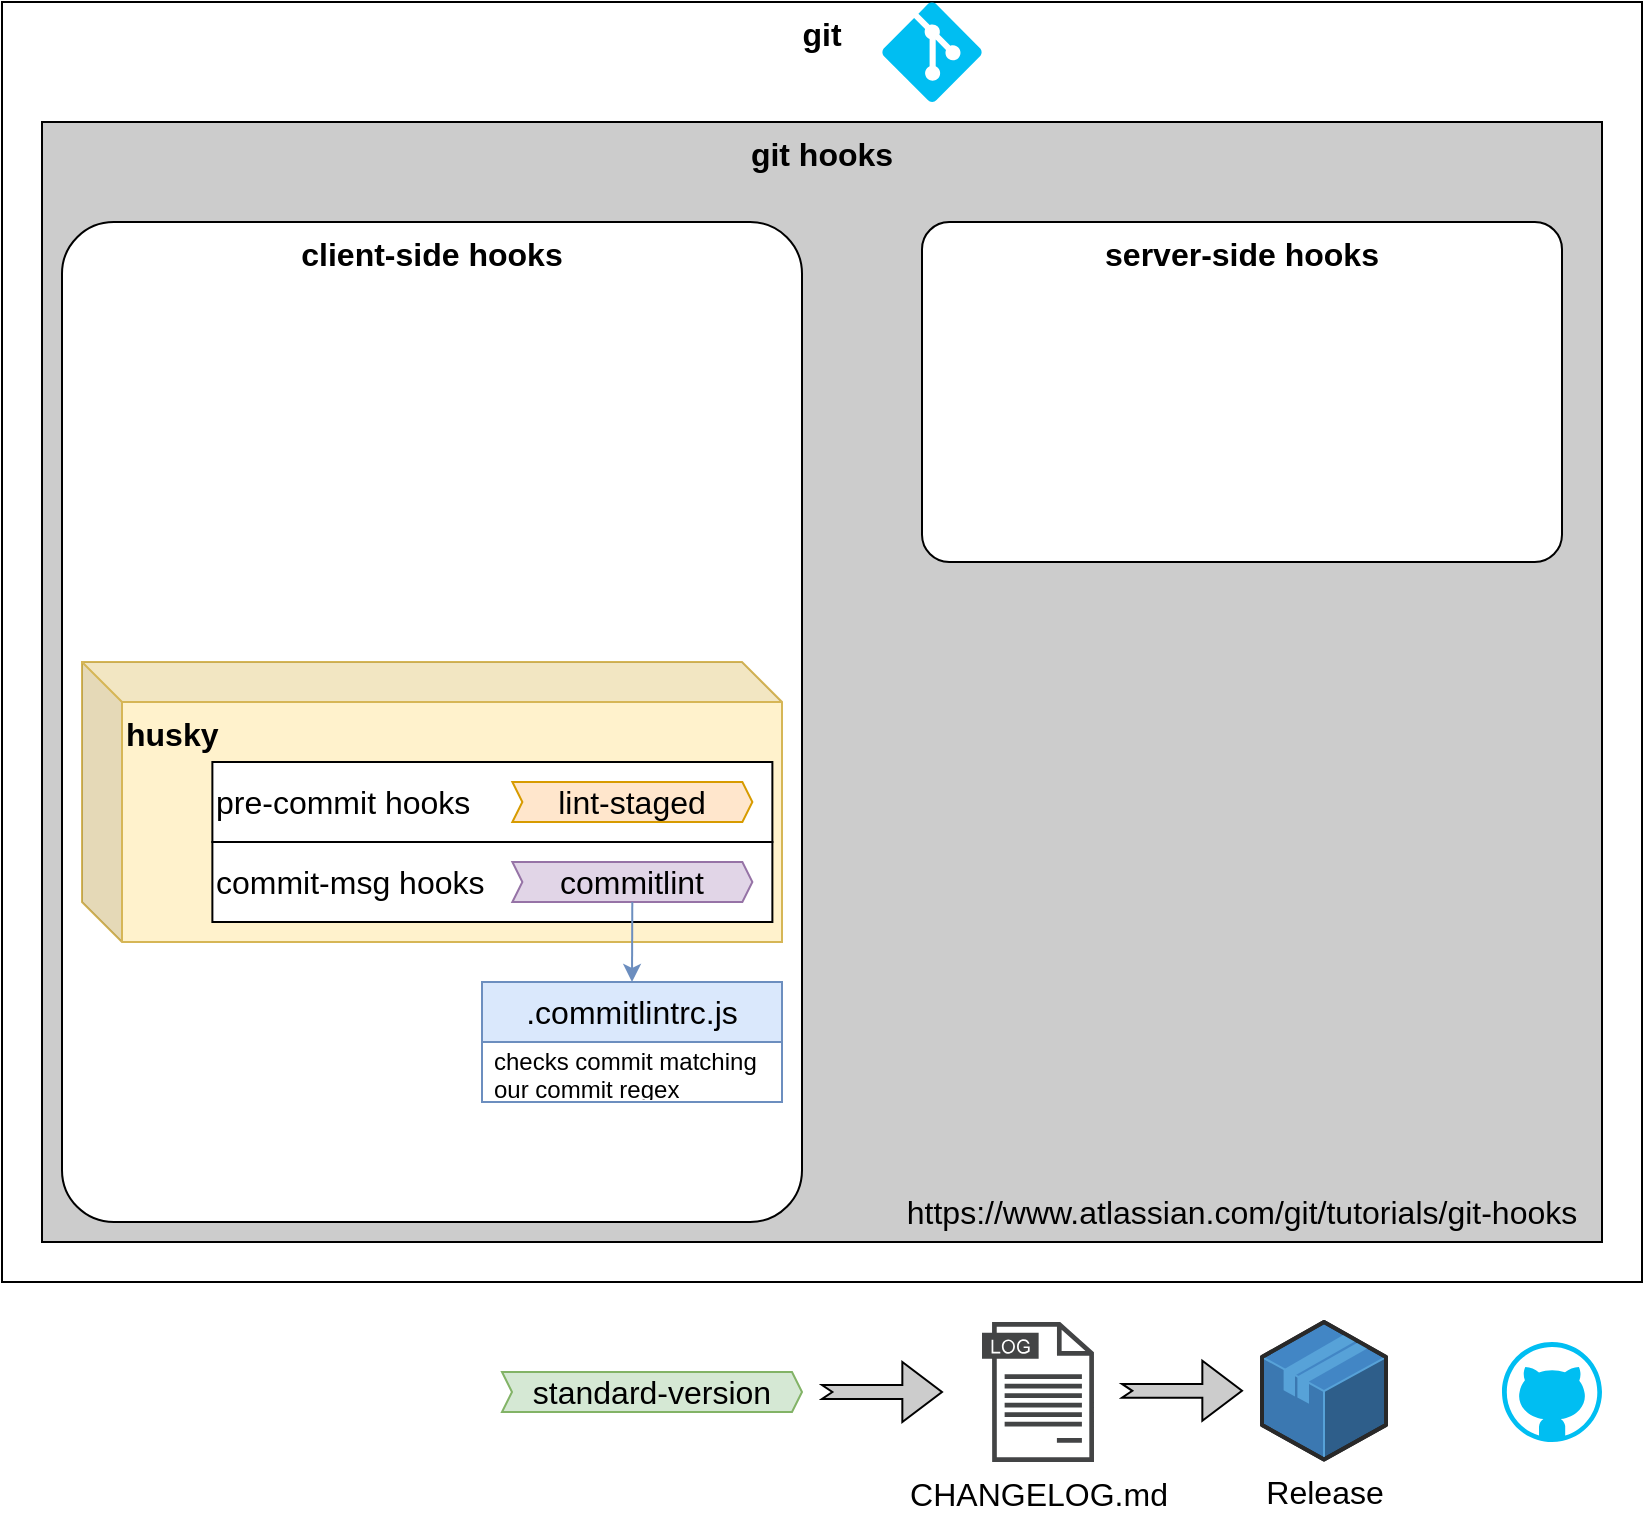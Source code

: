 <mxfile>
    <diagram id="O70tG3vJ-LUWQw6KVbQe" name="Page-1">
        <mxGraphModel dx="1884" dy="816" grid="1" gridSize="10" guides="1" tooltips="1" connect="1" arrows="1" fold="1" page="1" pageScale="1" pageWidth="1169" pageHeight="1654" math="0" shadow="0">
            <root>
                <mxCell id="0"/>
                <mxCell id="1" parent="0"/>
                <mxCell id="2" value="git" style="rounded=0;whiteSpace=wrap;html=1;verticalAlign=top;fontSize=16;fontStyle=1" parent="1" vertex="1">
                    <mxGeometry x="170" y="10" width="820" height="640" as="geometry"/>
                </mxCell>
                <mxCell id="3" value="git hooks" style="rounded=0;whiteSpace=wrap;html=1;fontSize=16;verticalAlign=top;fontStyle=1;fillColor=#CCCCCC;" vertex="1" parent="1">
                    <mxGeometry x="190" y="70" width="780" height="560" as="geometry"/>
                </mxCell>
                <mxCell id="4" value="client-side hooks" style="rounded=1;whiteSpace=wrap;html=1;fontSize=16;verticalAlign=top;fontStyle=1;arcSize=7;" vertex="1" parent="1">
                    <mxGeometry x="200" y="120" width="370" height="500" as="geometry"/>
                </mxCell>
                <mxCell id="5" value="server-side hooks" style="rounded=1;whiteSpace=wrap;html=1;fontSize=16;verticalAlign=top;fontStyle=1;arcSize=8;" vertex="1" parent="1">
                    <mxGeometry x="630" y="120" width="320" height="170" as="geometry"/>
                </mxCell>
                <mxCell id="6" value="" style="shape=image;verticalLabelPosition=bottom;labelBackgroundColor=default;verticalAlign=top;aspect=fixed;imageAspect=0;image=https://miro.medium.com/max/1400/1*B1MvSe4duhojijKURp-DJw.jpeg;" vertex="1" parent="1">
                    <mxGeometry x="214.82" y="150" width="340.37" height="180" as="geometry"/>
                </mxCell>
                <mxCell id="12" value="husky" style="shape=cube;whiteSpace=wrap;html=1;boundedLbl=1;backgroundOutline=1;darkOpacity=0.05;darkOpacity2=0.1;fontSize=16;align=left;verticalAlign=top;fontStyle=1;fillColor=#fff2cc;strokeColor=#d6b656;" vertex="1" parent="1">
                    <mxGeometry x="210" y="340" width="350" height="140" as="geometry"/>
                </mxCell>
                <mxCell id="13" value="" style="group" vertex="1" connectable="0" parent="1">
                    <mxGeometry x="275.19" y="390" width="280" height="80" as="geometry"/>
                </mxCell>
                <mxCell id="7" value="pre-commit hooks" style="rounded=0;whiteSpace=wrap;html=1;fontSize=16;align=left;" vertex="1" parent="13">
                    <mxGeometry width="280" height="40" as="geometry"/>
                </mxCell>
                <mxCell id="8" value="commit-msg hooks" style="rounded=0;whiteSpace=wrap;html=1;fontSize=16;align=left;" vertex="1" parent="13">
                    <mxGeometry y="40" width="280" height="40" as="geometry"/>
                </mxCell>
                <mxCell id="10" value="lint-staged" style="shape=step;perimeter=stepPerimeter;whiteSpace=wrap;html=1;fixedSize=1;fontSize=16;size=5;fillColor=#ffe6cc;strokeColor=#d79b00;" vertex="1" parent="13">
                    <mxGeometry x="150" y="10" width="120" height="20" as="geometry"/>
                </mxCell>
                <mxCell id="11" value="commitlint" style="shape=step;perimeter=stepPerimeter;whiteSpace=wrap;html=1;fixedSize=1;fontSize=16;size=5;fillColor=#e1d5e7;strokeColor=#9673a6;" vertex="1" parent="13">
                    <mxGeometry x="150" y="50" width="120" height="20" as="geometry"/>
                </mxCell>
                <mxCell id="15" value=".commitlintrc.js" style="swimlane;fontStyle=0;childLayout=stackLayout;horizontal=1;startSize=30;horizontalStack=0;resizeParent=1;resizeParentMax=0;resizeLast=0;collapsible=1;marginBottom=0;whiteSpace=wrap;html=1;fontSize=16;fillColor=#dae8fc;strokeColor=#6c8ebf;" vertex="1" parent="1">
                    <mxGeometry x="410" y="500" width="150" height="60" as="geometry"/>
                </mxCell>
                <mxCell id="16" value="checks commit matching our commit regex" style="text;strokeColor=none;fillColor=none;align=left;verticalAlign=middle;spacingLeft=4;spacingRight=4;overflow=hidden;points=[[0,0.5],[1,0.5]];portConstraint=eastwest;rotatable=0;whiteSpace=wrap;html=1;fontSize=12;" vertex="1" parent="15">
                    <mxGeometry y="30" width="150" height="30" as="geometry"/>
                </mxCell>
                <mxCell id="20" style="edgeStyle=none;curved=1;html=1;entryX=0.5;entryY=0;entryDx=0;entryDy=0;fontSize=16;fillColor=#dae8fc;strokeColor=#6c8ebf;" edge="1" parent="1" source="11" target="15">
                    <mxGeometry relative="1" as="geometry"/>
                </mxCell>
                <mxCell id="21" value="" style="verticalLabelPosition=bottom;html=1;verticalAlign=top;align=center;strokeColor=none;fillColor=#00BEF2;shape=mxgraph.azure.github_code;pointerEvents=1;fontSize=12;" vertex="1" parent="1">
                    <mxGeometry x="920" y="680" width="50" height="50" as="geometry"/>
                </mxCell>
                <mxCell id="22" value="" style="verticalLabelPosition=bottom;html=1;verticalAlign=top;align=center;strokeColor=none;fillColor=#00BEF2;shape=mxgraph.azure.git_repository;fontSize=12;" vertex="1" parent="1">
                    <mxGeometry x="610" y="10" width="50" height="50" as="geometry"/>
                </mxCell>
                <mxCell id="24" value="standard-version" style="shape=step;perimeter=stepPerimeter;whiteSpace=wrap;html=1;fixedSize=1;fontSize=16;size=5;fillColor=#d5e8d4;strokeColor=#82b366;" vertex="1" parent="1">
                    <mxGeometry x="420" y="695" width="150" height="20" as="geometry"/>
                </mxCell>
                <mxCell id="25" value="&lt;font style=&quot;font-size: 16px;&quot;&gt;CHANGELOG.md&lt;/font&gt;" style="sketch=0;pointerEvents=1;shadow=0;dashed=0;html=1;strokeColor=none;fillColor=#434445;aspect=fixed;labelPosition=center;verticalLabelPosition=bottom;verticalAlign=top;align=center;outlineConnect=0;shape=mxgraph.vvd.log_files;fontSize=12;" vertex="1" parent="1">
                    <mxGeometry x="660" y="670" width="56" height="70" as="geometry"/>
                </mxCell>
                <mxCell id="26" value="Release" style="verticalLabelPosition=bottom;html=1;verticalAlign=top;strokeWidth=1;align=center;outlineConnect=0;dashed=0;outlineConnect=0;shape=mxgraph.aws3d.application;fillColor=#4286c5;strokeColor=#57A2D8;aspect=fixed;fontSize=16;" vertex="1" parent="1">
                    <mxGeometry x="800" y="670" width="62" height="68.8" as="geometry"/>
                </mxCell>
                <mxCell id="28" value="" style="html=1;shadow=0;dashed=0;align=center;verticalAlign=middle;shape=mxgraph.arrows2.arrow;dy=0.77;dx=19.83;notch=5.17;fontSize=16;fillColor=#CCCCCC;" vertex="1" parent="1">
                    <mxGeometry x="580" y="690" width="60" height="30" as="geometry"/>
                </mxCell>
                <mxCell id="29" value="" style="html=1;shadow=0;dashed=0;align=center;verticalAlign=middle;shape=mxgraph.arrows2.arrow;dy=0.77;dx=19.83;notch=5.17;fontSize=16;fillColor=#CCCCCC;" vertex="1" parent="1">
                    <mxGeometry x="730" y="689.4" width="60" height="30" as="geometry"/>
                </mxCell>
                <mxCell id="30" value="https://www.atlassian.com/git/tutorials/git-hooks" style="text;html=1;strokeColor=none;fillColor=none;align=center;verticalAlign=middle;whiteSpace=wrap;rounded=0;fontSize=16;" vertex="1" parent="1">
                    <mxGeometry x="620" y="600" width="340" height="30" as="geometry"/>
                </mxCell>
            </root>
        </mxGraphModel>
    </diagram>
</mxfile>